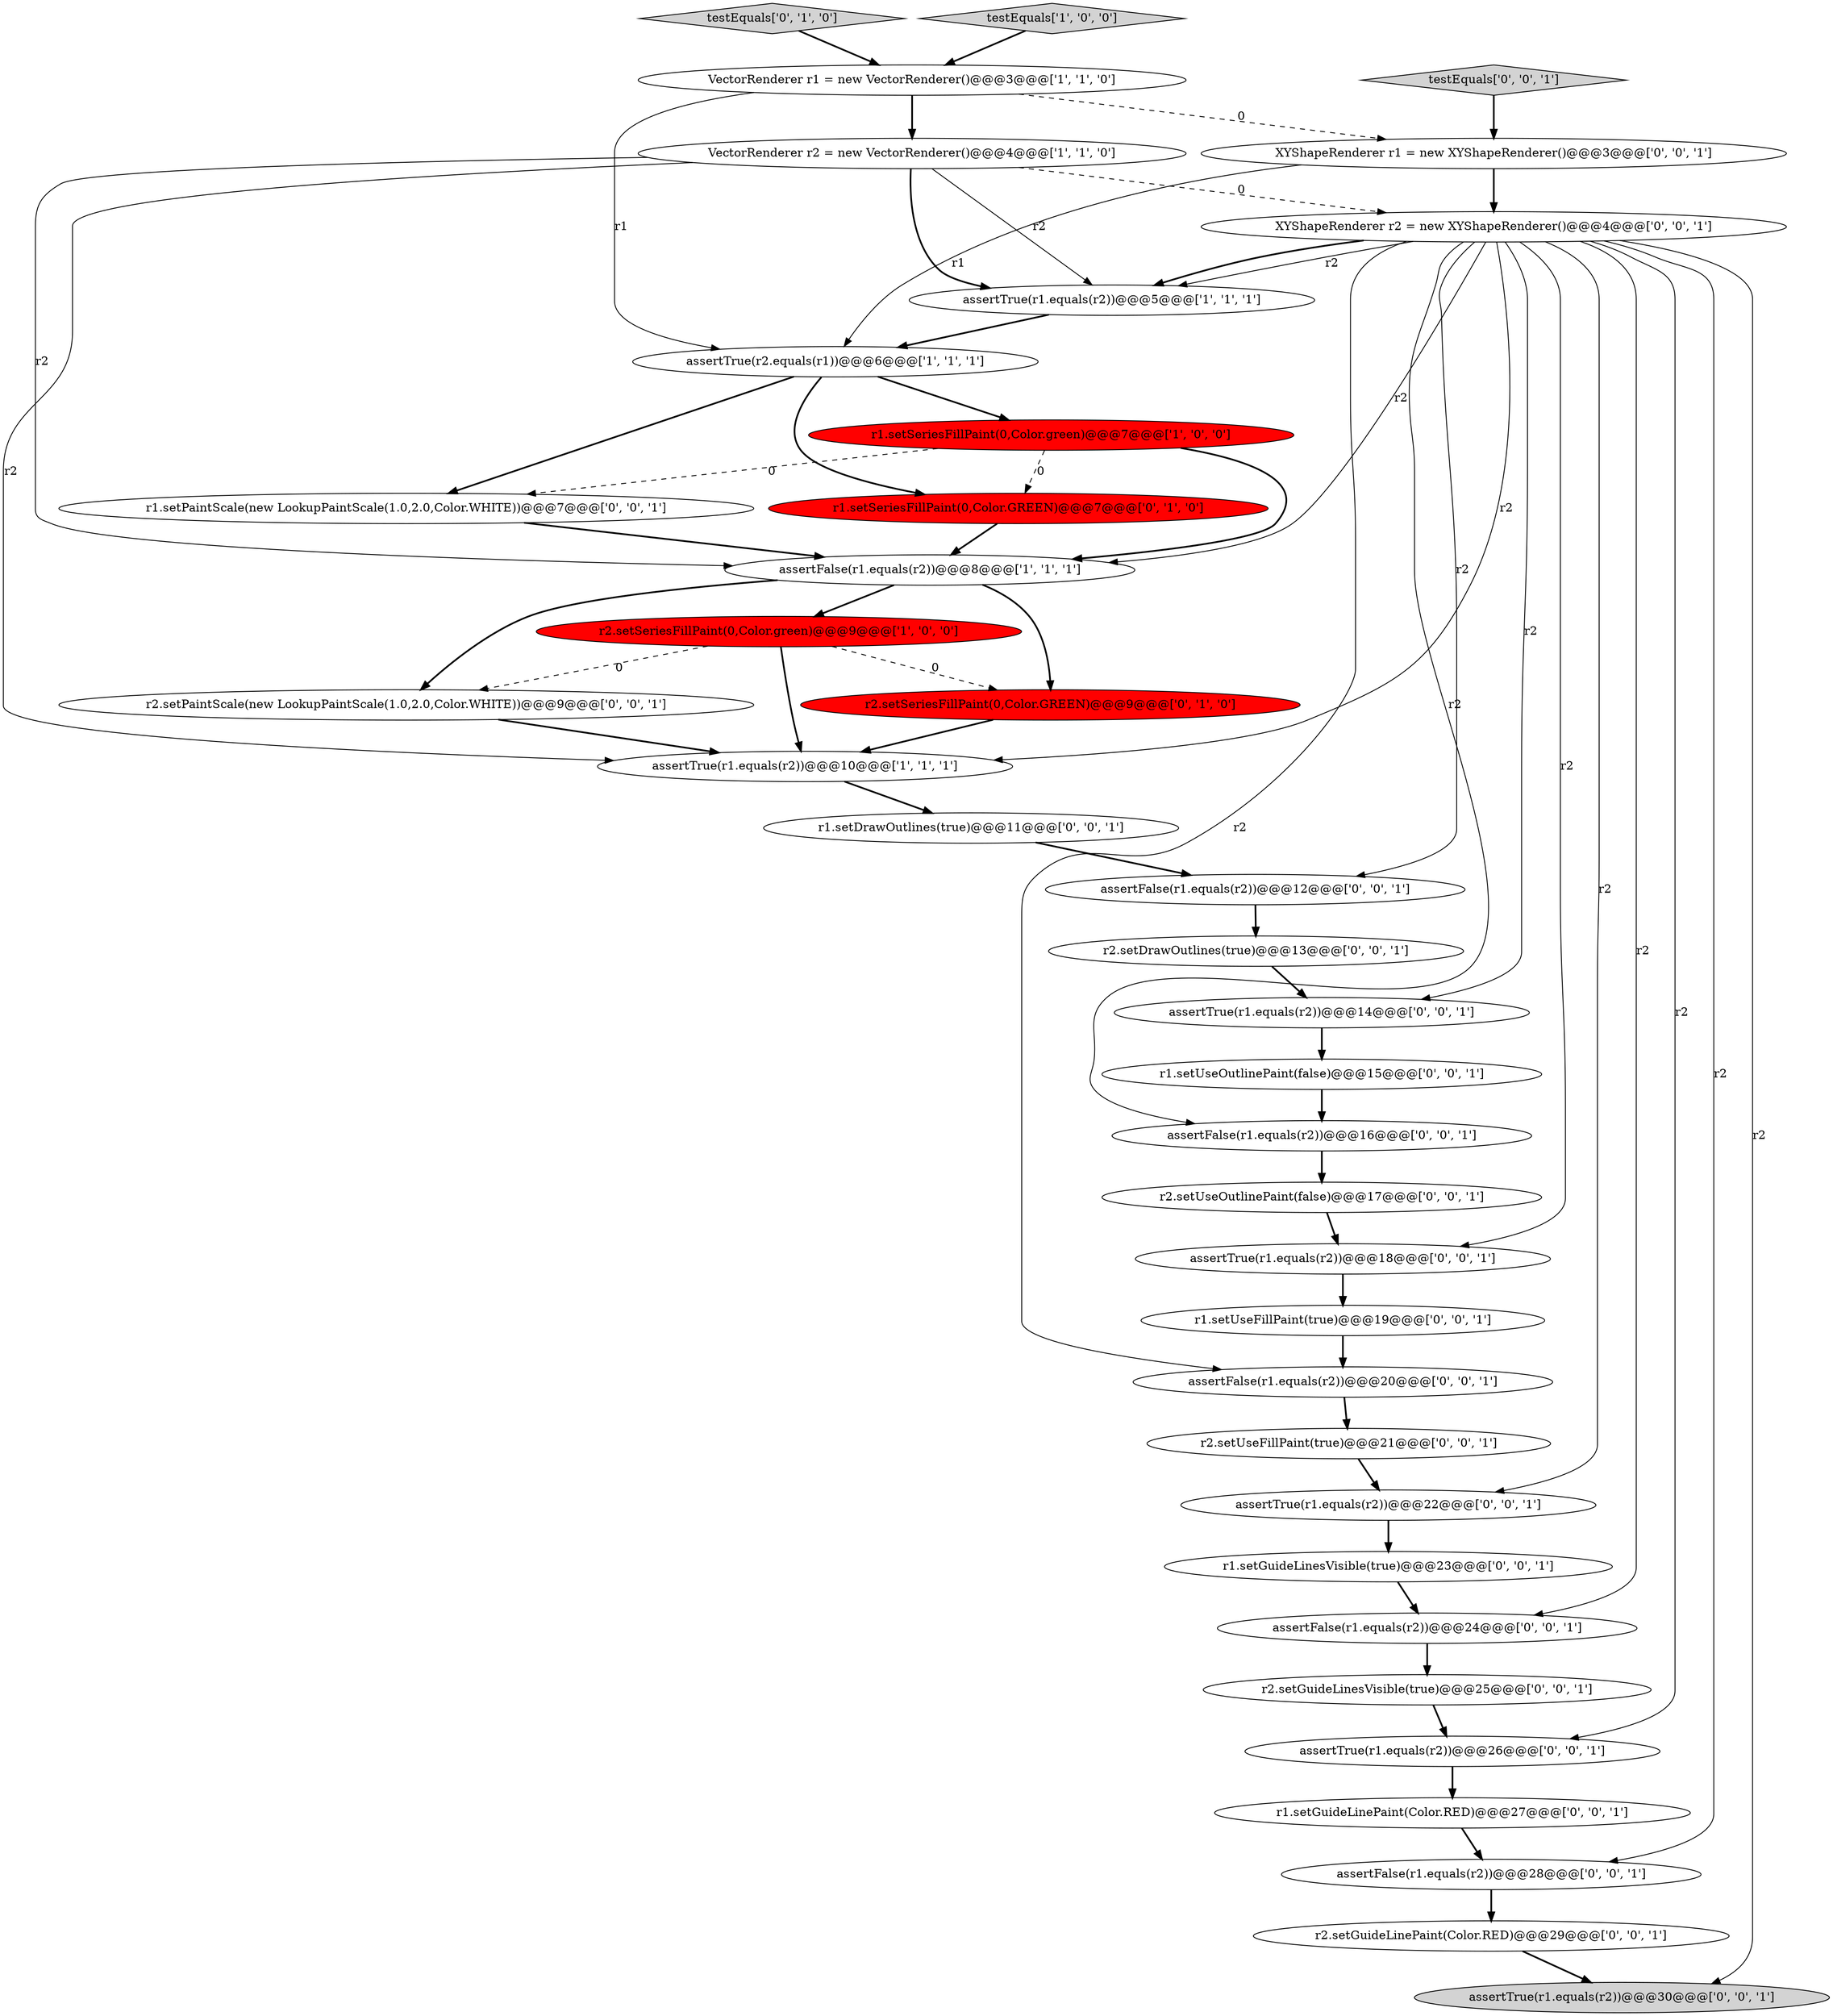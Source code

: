 digraph {
27 [style = filled, label = "r2.setDrawOutlines(true)@@@13@@@['0', '0', '1']", fillcolor = white, shape = ellipse image = "AAA0AAABBB3BBB"];
24 [style = filled, label = "r2.setPaintScale(new LookupPaintScale(1.0,2.0,Color.WHITE))@@@9@@@['0', '0', '1']", fillcolor = white, shape = ellipse image = "AAA0AAABBB3BBB"];
3 [style = filled, label = "assertTrue(r2.equals(r1))@@@6@@@['1', '1', '1']", fillcolor = white, shape = ellipse image = "AAA0AAABBB1BBB"];
17 [style = filled, label = "assertTrue(r1.equals(r2))@@@26@@@['0', '0', '1']", fillcolor = white, shape = ellipse image = "AAA0AAABBB3BBB"];
13 [style = filled, label = "r2.setGuideLinesVisible(true)@@@25@@@['0', '0', '1']", fillcolor = white, shape = ellipse image = "AAA0AAABBB3BBB"];
8 [style = filled, label = "assertTrue(r1.equals(r2))@@@10@@@['1', '1', '1']", fillcolor = white, shape = ellipse image = "AAA0AAABBB1BBB"];
23 [style = filled, label = "r1.setUseOutlinePaint(false)@@@15@@@['0', '0', '1']", fillcolor = white, shape = ellipse image = "AAA0AAABBB3BBB"];
4 [style = filled, label = "assertFalse(r1.equals(r2))@@@8@@@['1', '1', '1']", fillcolor = white, shape = ellipse image = "AAA0AAABBB1BBB"];
7 [style = filled, label = "VectorRenderer r1 = new VectorRenderer()@@@3@@@['1', '1', '0']", fillcolor = white, shape = ellipse image = "AAA0AAABBB1BBB"];
26 [style = filled, label = "assertTrue(r1.equals(r2))@@@14@@@['0', '0', '1']", fillcolor = white, shape = ellipse image = "AAA0AAABBB3BBB"];
20 [style = filled, label = "r1.setGuideLinePaint(Color.RED)@@@27@@@['0', '0', '1']", fillcolor = white, shape = ellipse image = "AAA0AAABBB3BBB"];
31 [style = filled, label = "assertTrue(r1.equals(r2))@@@18@@@['0', '0', '1']", fillcolor = white, shape = ellipse image = "AAA0AAABBB3BBB"];
10 [style = filled, label = "testEquals['0', '1', '0']", fillcolor = lightgray, shape = diamond image = "AAA0AAABBB2BBB"];
11 [style = filled, label = "r1.setSeriesFillPaint(0,Color.GREEN)@@@7@@@['0', '1', '0']", fillcolor = red, shape = ellipse image = "AAA1AAABBB2BBB"];
15 [style = filled, label = "assertFalse(r1.equals(r2))@@@12@@@['0', '0', '1']", fillcolor = white, shape = ellipse image = "AAA0AAABBB3BBB"];
19 [style = filled, label = "r1.setUseFillPaint(true)@@@19@@@['0', '0', '1']", fillcolor = white, shape = ellipse image = "AAA0AAABBB3BBB"];
1 [style = filled, label = "testEquals['1', '0', '0']", fillcolor = lightgray, shape = diamond image = "AAA0AAABBB1BBB"];
28 [style = filled, label = "r2.setUseFillPaint(true)@@@21@@@['0', '0', '1']", fillcolor = white, shape = ellipse image = "AAA0AAABBB3BBB"];
33 [style = filled, label = "r1.setPaintScale(new LookupPaintScale(1.0,2.0,Color.WHITE))@@@7@@@['0', '0', '1']", fillcolor = white, shape = ellipse image = "AAA0AAABBB3BBB"];
36 [style = filled, label = "assertFalse(r1.equals(r2))@@@24@@@['0', '0', '1']", fillcolor = white, shape = ellipse image = "AAA0AAABBB3BBB"];
29 [style = filled, label = "r2.setUseOutlinePaint(false)@@@17@@@['0', '0', '1']", fillcolor = white, shape = ellipse image = "AAA0AAABBB3BBB"];
2 [style = filled, label = "r1.setSeriesFillPaint(0,Color.green)@@@7@@@['1', '0', '0']", fillcolor = red, shape = ellipse image = "AAA1AAABBB1BBB"];
34 [style = filled, label = "r1.setDrawOutlines(true)@@@11@@@['0', '0', '1']", fillcolor = white, shape = ellipse image = "AAA0AAABBB3BBB"];
6 [style = filled, label = "r2.setSeriesFillPaint(0,Color.green)@@@9@@@['1', '0', '0']", fillcolor = red, shape = ellipse image = "AAA1AAABBB1BBB"];
0 [style = filled, label = "assertTrue(r1.equals(r2))@@@5@@@['1', '1', '1']", fillcolor = white, shape = ellipse image = "AAA0AAABBB1BBB"];
35 [style = filled, label = "XYShapeRenderer r2 = new XYShapeRenderer()@@@4@@@['0', '0', '1']", fillcolor = white, shape = ellipse image = "AAA0AAABBB3BBB"];
12 [style = filled, label = "assertFalse(r1.equals(r2))@@@20@@@['0', '0', '1']", fillcolor = white, shape = ellipse image = "AAA0AAABBB3BBB"];
22 [style = filled, label = "assertTrue(r1.equals(r2))@@@22@@@['0', '0', '1']", fillcolor = white, shape = ellipse image = "AAA0AAABBB3BBB"];
9 [style = filled, label = "r2.setSeriesFillPaint(0,Color.GREEN)@@@9@@@['0', '1', '0']", fillcolor = red, shape = ellipse image = "AAA1AAABBB2BBB"];
18 [style = filled, label = "assertFalse(r1.equals(r2))@@@28@@@['0', '0', '1']", fillcolor = white, shape = ellipse image = "AAA0AAABBB3BBB"];
5 [style = filled, label = "VectorRenderer r2 = new VectorRenderer()@@@4@@@['1', '1', '0']", fillcolor = white, shape = ellipse image = "AAA0AAABBB1BBB"];
32 [style = filled, label = "testEquals['0', '0', '1']", fillcolor = lightgray, shape = diamond image = "AAA0AAABBB3BBB"];
25 [style = filled, label = "assertFalse(r1.equals(r2))@@@16@@@['0', '0', '1']", fillcolor = white, shape = ellipse image = "AAA0AAABBB3BBB"];
14 [style = filled, label = "XYShapeRenderer r1 = new XYShapeRenderer()@@@3@@@['0', '0', '1']", fillcolor = white, shape = ellipse image = "AAA0AAABBB3BBB"];
21 [style = filled, label = "r2.setGuideLinePaint(Color.RED)@@@29@@@['0', '0', '1']", fillcolor = white, shape = ellipse image = "AAA0AAABBB3BBB"];
16 [style = filled, label = "r1.setGuideLinesVisible(true)@@@23@@@['0', '0', '1']", fillcolor = white, shape = ellipse image = "AAA0AAABBB3BBB"];
30 [style = filled, label = "assertTrue(r1.equals(r2))@@@30@@@['0', '0', '1']", fillcolor = lightgray, shape = ellipse image = "AAA0AAABBB3BBB"];
0->3 [style = bold, label=""];
4->9 [style = bold, label=""];
8->34 [style = bold, label=""];
35->22 [style = solid, label="r2"];
23->25 [style = bold, label=""];
16->36 [style = bold, label=""];
35->18 [style = solid, label="r2"];
4->24 [style = bold, label=""];
35->12 [style = solid, label="r2"];
12->28 [style = bold, label=""];
14->35 [style = bold, label=""];
19->12 [style = bold, label=""];
4->6 [style = bold, label=""];
22->16 [style = bold, label=""];
7->14 [style = dashed, label="0"];
29->31 [style = bold, label=""];
33->4 [style = bold, label=""];
11->4 [style = bold, label=""];
14->3 [style = solid, label="r1"];
35->4 [style = solid, label="r2"];
3->11 [style = bold, label=""];
34->15 [style = bold, label=""];
6->9 [style = dashed, label="0"];
35->31 [style = solid, label="r2"];
35->25 [style = solid, label="r2"];
32->14 [style = bold, label=""];
3->33 [style = bold, label=""];
25->29 [style = bold, label=""];
21->30 [style = bold, label=""];
9->8 [style = bold, label=""];
7->3 [style = solid, label="r1"];
2->4 [style = bold, label=""];
1->7 [style = bold, label=""];
10->7 [style = bold, label=""];
5->4 [style = solid, label="r2"];
35->15 [style = solid, label="r2"];
35->36 [style = solid, label="r2"];
20->18 [style = bold, label=""];
13->17 [style = bold, label=""];
35->0 [style = bold, label=""];
7->5 [style = bold, label=""];
36->13 [style = bold, label=""];
5->35 [style = dashed, label="0"];
3->2 [style = bold, label=""];
5->0 [style = bold, label=""];
6->24 [style = dashed, label="0"];
26->23 [style = bold, label=""];
6->8 [style = bold, label=""];
35->8 [style = solid, label="r2"];
2->11 [style = dashed, label="0"];
5->0 [style = solid, label="r2"];
35->0 [style = solid, label="r2"];
5->8 [style = solid, label="r2"];
2->33 [style = dashed, label="0"];
18->21 [style = bold, label=""];
24->8 [style = bold, label=""];
35->17 [style = solid, label="r2"];
15->27 [style = bold, label=""];
31->19 [style = bold, label=""];
35->30 [style = solid, label="r2"];
28->22 [style = bold, label=""];
17->20 [style = bold, label=""];
27->26 [style = bold, label=""];
35->26 [style = solid, label="r2"];
}
